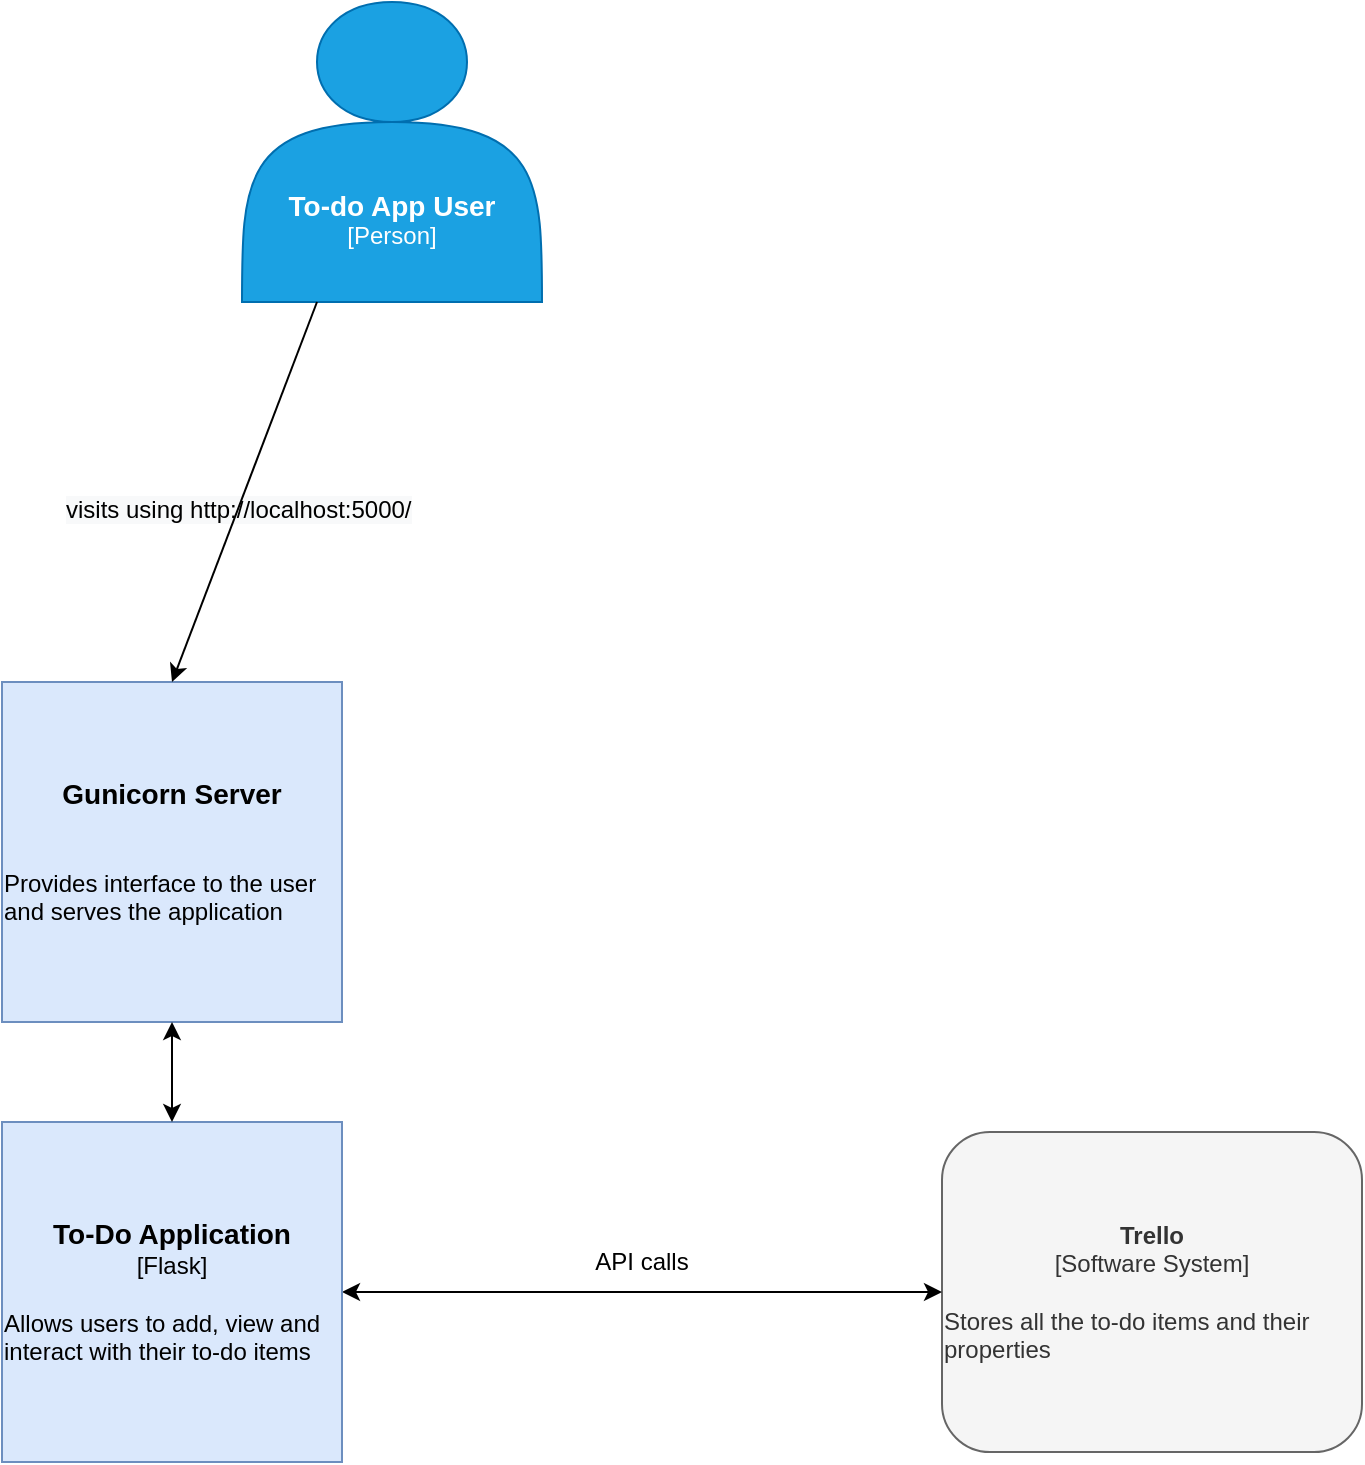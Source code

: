 <mxfile version="15.1.4" type="github">
  <diagram id="9KWlCxBtAJUTy24nz9UL" name="Page-1">
    <mxGraphModel dx="1220" dy="1122" grid="1" gridSize="10" guides="1" tooltips="1" connect="1" arrows="1" fold="1" page="1" pageScale="1" pageWidth="827" pageHeight="1169" math="0" shadow="0">
      <root>
        <mxCell id="0" />
        <mxCell id="1" parent="0" />
        <mxCell id="wKFYN8VRZriTyTdDHUOv-1" value="&lt;b style=&quot;font-size: 14px&quot;&gt;&lt;br&gt;&lt;br&gt;&lt;br&gt;&lt;br&gt;To-do App User&lt;/b&gt;&lt;br&gt;[Person]" style="shape=actor;whiteSpace=wrap;html=1;fillColor=#1ba1e2;strokeColor=#006EAF;fontColor=#ffffff;" parent="1" vertex="1">
          <mxGeometry x="160" y="120" width="150" height="150" as="geometry" />
        </mxCell>
        <mxCell id="wKFYN8VRZriTyTdDHUOv-2" value="&lt;font&gt;&lt;b style=&quot;font-size: 12px&quot;&gt;Trello&lt;/b&gt;&lt;br&gt;[Software System]&lt;br&gt;&lt;br&gt;&lt;div style=&quot;text-align: left&quot;&gt;Stores all the to-do items and their properties&lt;/div&gt;&lt;/font&gt;" style="rounded=1;whiteSpace=wrap;html=1;fillColor=#f5f5f5;strokeColor=#666666;fontColor=#333333;" parent="1" vertex="1">
          <mxGeometry x="510" y="685" width="210" height="160" as="geometry" />
        </mxCell>
        <mxCell id="wKFYN8VRZriTyTdDHUOv-4" value="API calls" style="text;html=1;strokeColor=none;fillColor=none;align=center;verticalAlign=middle;whiteSpace=wrap;rounded=0;" parent="1" vertex="1">
          <mxGeometry x="320" y="740" width="80" height="20" as="geometry" />
        </mxCell>
        <mxCell id="wKFYN8VRZriTyTdDHUOv-7" value="&lt;b&gt;&lt;font style=&quot;font-size: 14px&quot;&gt;Gunicorn Server&lt;br&gt;&lt;/font&gt;&lt;/b&gt;&lt;br&gt;&lt;br&gt;&lt;div style=&quot;text-align: left&quot;&gt;&lt;span&gt;Provides interface to the user and serves the application&lt;/span&gt;&lt;/div&gt;" style="whiteSpace=wrap;html=1;aspect=fixed;fillColor=#dae8fc;strokeColor=#6c8ebf;" parent="1" vertex="1">
          <mxGeometry x="40" y="460" width="170" height="170" as="geometry" />
        </mxCell>
        <mxCell id="wKFYN8VRZriTyTdDHUOv-19" value="&lt;span style=&quot;color: rgb(0, 0, 0); font-family: helvetica; font-size: 12px; font-style: normal; font-weight: 400; letter-spacing: normal; text-align: center; text-indent: 0px; text-transform: none; word-spacing: 0px; background-color: rgb(248, 249, 250); display: inline; float: none;&quot;&gt;visits using http://localhost:5000/&lt;/span&gt;" style="text;whiteSpace=wrap;html=1;" parent="1" vertex="1">
          <mxGeometry x="70" y="360" width="200" height="30" as="geometry" />
        </mxCell>
        <mxCell id="wKFYN8VRZriTyTdDHUOv-20" value="" style="endArrow=classic;html=1;exitX=0.25;exitY=1;exitDx=0;exitDy=0;entryX=0.5;entryY=0;entryDx=0;entryDy=0;" parent="1" source="wKFYN8VRZriTyTdDHUOv-1" target="wKFYN8VRZriTyTdDHUOv-7" edge="1">
          <mxGeometry width="50" height="50" relative="1" as="geometry">
            <mxPoint x="390" y="580" as="sourcePoint" />
            <mxPoint x="440" y="530" as="targetPoint" />
          </mxGeometry>
        </mxCell>
        <mxCell id="sQ0_-5Xyih97Kk29VXXZ-1" value="" style="endArrow=classic;startArrow=classic;html=1;exitX=1;exitY=0.5;exitDx=0;exitDy=0;entryX=0;entryY=0.5;entryDx=0;entryDy=0;" parent="1" source="apSl3eAkgDJCrOUvFfxd-1" target="wKFYN8VRZriTyTdDHUOv-2" edge="1">
          <mxGeometry width="50" height="50" relative="1" as="geometry">
            <mxPoint x="390" y="590" as="sourcePoint" />
            <mxPoint x="650" y="540" as="targetPoint" />
          </mxGeometry>
        </mxCell>
        <mxCell id="apSl3eAkgDJCrOUvFfxd-1" value="&lt;b&gt;&lt;font style=&quot;font-size: 14px&quot;&gt;To-Do Application&lt;br&gt;&lt;/font&gt;&lt;/b&gt;[Flask]&lt;br&gt;&lt;br&gt;&lt;div style=&quot;text-align: left&quot;&gt;&lt;span&gt;Allows users to add, view and interact with their to-do items&lt;/span&gt;&lt;/div&gt;" style="whiteSpace=wrap;html=1;aspect=fixed;fillColor=#dae8fc;strokeColor=#6c8ebf;" parent="1" vertex="1">
          <mxGeometry x="40" y="680" width="170" height="170" as="geometry" />
        </mxCell>
        <mxCell id="apSl3eAkgDJCrOUvFfxd-3" value="" style="endArrow=classic;startArrow=classic;html=1;exitX=0.5;exitY=0;exitDx=0;exitDy=0;entryX=0.5;entryY=1;entryDx=0;entryDy=0;" parent="1" source="apSl3eAkgDJCrOUvFfxd-1" target="wKFYN8VRZriTyTdDHUOv-7" edge="1">
          <mxGeometry width="50" height="50" relative="1" as="geometry">
            <mxPoint x="400" y="590" as="sourcePoint" />
            <mxPoint x="450" y="540" as="targetPoint" />
          </mxGeometry>
        </mxCell>
      </root>
    </mxGraphModel>
  </diagram>
</mxfile>
